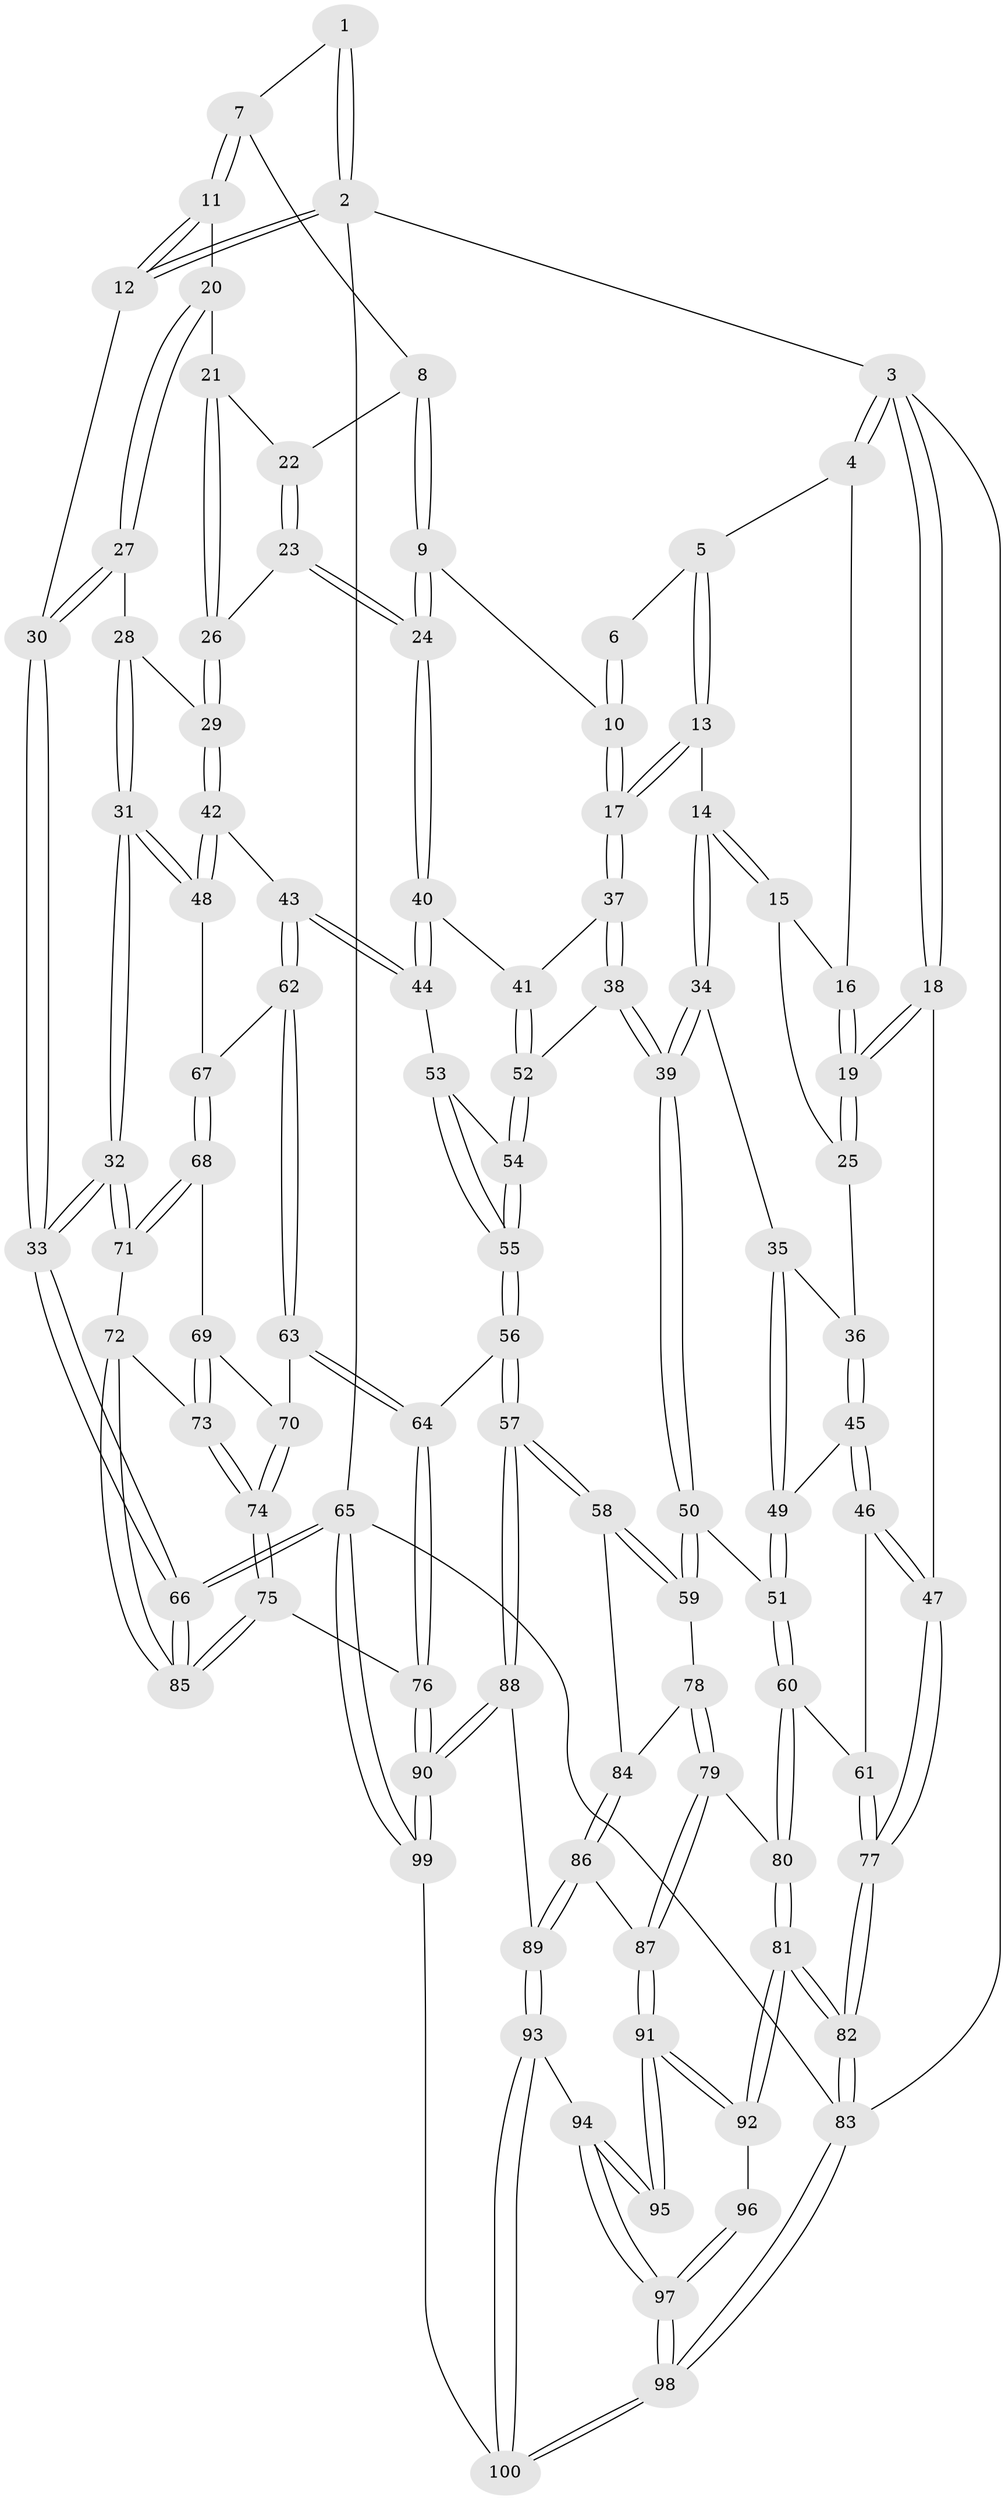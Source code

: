 // Generated by graph-tools (version 1.1) at 2025/38/03/09/25 02:38:22]
// undirected, 100 vertices, 247 edges
graph export_dot {
graph [start="1"]
  node [color=gray90,style=filled];
  1 [pos="+0.7371251045621968+0"];
  2 [pos="+1+0"];
  3 [pos="+0+0"];
  4 [pos="+0.30906087424925727+0"];
  5 [pos="+0.31391120817276436+0"];
  6 [pos="+0.5779329477499257+0"];
  7 [pos="+0.754824671720589+0"];
  8 [pos="+0.7210928216807061+0.1299175850064382"];
  9 [pos="+0.6134515705107831+0.2484295995422146"];
  10 [pos="+0.5762005756431378+0.24417890131355294"];
  11 [pos="+0.9106488929599384+0.17080772454851806"];
  12 [pos="+1+0"];
  13 [pos="+0.39669356906650644+0.20499021736163656"];
  14 [pos="+0.3354895064957015+0.26367718552287017"];
  15 [pos="+0.17719232122965+0.22208840295970142"];
  16 [pos="+0.19991971660805272+0.05115566894531964"];
  17 [pos="+0.5246070723652473+0.26196056897353864"];
  18 [pos="+0+0.24133783652384228"];
  19 [pos="+0+0.23219654768067993"];
  20 [pos="+0.8859703507253972+0.22472528986962897"];
  21 [pos="+0.8809886474852291+0.224926365812455"];
  22 [pos="+0.806967420542259+0.21083709131682357"];
  23 [pos="+0.6786594499875439+0.29681770733046436"];
  24 [pos="+0.6741820999616429+0.2966662626170556"];
  25 [pos="+0.11623397018929597+0.27310427366068407"];
  26 [pos="+0.7513186681661055+0.325732870782548"];
  27 [pos="+0.8907766677622393+0.23652378546523517"];
  28 [pos="+0.8932942891084846+0.25939209279799835"];
  29 [pos="+0.7950835063510868+0.37050700350385496"];
  30 [pos="+1+0.33241671949821117"];
  31 [pos="+0.998403957104288+0.5107472250026752"];
  32 [pos="+1+0.5508036019623282"];
  33 [pos="+1+0.5632903512335775"];
  34 [pos="+0.28886092489561976+0.4082442137378489"];
  35 [pos="+0.23333467806921046+0.39929310562887754"];
  36 [pos="+0.14251028871032104+0.3188797907031944"];
  37 [pos="+0.5135107124641066+0.3386033163014367"];
  38 [pos="+0.45707455090139654+0.4556575948653188"];
  39 [pos="+0.3362423750179037+0.48087931265181794"];
  40 [pos="+0.6681357235627774+0.46822499906546816"];
  41 [pos="+0.6559688599699989+0.4657918667615145"];
  42 [pos="+0.8279761863732804+0.47145070945182194"];
  43 [pos="+0.7035900698011777+0.4993052518798008"];
  44 [pos="+0.6876844673855396+0.4901061539866189"];
  45 [pos="+0.043260030053270365+0.48459476809137464"];
  46 [pos="+0+0.4907417881588157"];
  47 [pos="+0+0.4874300662475676"];
  48 [pos="+0.909943875801748+0.49569996914330006"];
  49 [pos="+0.08976532047254329+0.49317345214427527"];
  50 [pos="+0.30677148224230505+0.5937592496170385"];
  51 [pos="+0.20883871432289766+0.6189822607421954"];
  52 [pos="+0.4958857001956576+0.4856291947502819"];
  53 [pos="+0.5992245538905645+0.5545793416289113"];
  54 [pos="+0.4965756122340121+0.4875842478768041"];
  55 [pos="+0.5308160426374315+0.6605226685932253"];
  56 [pos="+0.5284093258201981+0.6865336513048287"];
  57 [pos="+0.4760259630062305+0.7170268551679703"];
  58 [pos="+0.41653884672025177+0.6899764392350943"];
  59 [pos="+0.3092395845672085+0.5968403681066792"];
  60 [pos="+0.18959241680649788+0.6405298446558773"];
  61 [pos="+0.14605499509523256+0.6534472295462744"];
  62 [pos="+0.7028768451701303+0.520121722778166"];
  63 [pos="+0.674590512262841+0.649698900462082"];
  64 [pos="+0.6154402638619983+0.6961333938657615"];
  65 [pos="+1+1"];
  66 [pos="+1+1"];
  67 [pos="+0.7786819229015168+0.6165976656617804"];
  68 [pos="+0.7757233905486745+0.6505731073091688"];
  69 [pos="+0.7708772674931859+0.6565132808434319"];
  70 [pos="+0.7329862896562214+0.6636342606830246"];
  71 [pos="+0.9933891544017845+0.598304736239137"];
  72 [pos="+0.9139303768716093+0.6630156080686979"];
  73 [pos="+0.828596554041354+0.7311046583852834"];
  74 [pos="+0.7849220023592876+0.8354623299945485"];
  75 [pos="+0.7797614076951555+0.8579485934587834"];
  76 [pos="+0.723213121822348+0.8534605653127878"];
  77 [pos="+0+0.8562132539459291"];
  78 [pos="+0.2748441099061933+0.7435031650742727"];
  79 [pos="+0.23722129006428166+0.8038640090704253"];
  80 [pos="+0.19121422561551796+0.7814045510486792"];
  81 [pos="+0.04793878546069035+0.8504777817881553"];
  82 [pos="+0+0.8982395862874615"];
  83 [pos="+0+1"];
  84 [pos="+0.3299901933213575+0.7703931745396299"];
  85 [pos="+0.8493754358320085+0.913212837799763"];
  86 [pos="+0.29622373608548486+0.8216659886132269"];
  87 [pos="+0.23999456160825186+0.8069586277844124"];
  88 [pos="+0.47543734420823763+0.737835405778706"];
  89 [pos="+0.37280362190720867+0.9131407434267341"];
  90 [pos="+0.5934448746945566+0.9316957292582414"];
  91 [pos="+0.22429929539439591+0.8799887198567702"];
  92 [pos="+0.062729476909476+0.8554610864350445"];
  93 [pos="+0.37213797617210215+0.9452023160673975"];
  94 [pos="+0.23934193814216376+0.9173613629850014"];
  95 [pos="+0.2311671823679379+0.906946338453184"];
  96 [pos="+0.1766789569641181+0.9136383887760159"];
  97 [pos="+0.1771200471719415+1"];
  98 [pos="+0+1"];
  99 [pos="+0.47467834255049357+1"];
  100 [pos="+0.4603442203599553+1"];
  1 -- 2;
  1 -- 2;
  1 -- 7;
  2 -- 3;
  2 -- 12;
  2 -- 12;
  2 -- 65;
  3 -- 4;
  3 -- 4;
  3 -- 18;
  3 -- 18;
  3 -- 83;
  4 -- 5;
  4 -- 16;
  5 -- 6;
  5 -- 13;
  5 -- 13;
  6 -- 10;
  6 -- 10;
  7 -- 8;
  7 -- 11;
  7 -- 11;
  8 -- 9;
  8 -- 9;
  8 -- 22;
  9 -- 10;
  9 -- 24;
  9 -- 24;
  10 -- 17;
  10 -- 17;
  11 -- 12;
  11 -- 12;
  11 -- 20;
  12 -- 30;
  13 -- 14;
  13 -- 17;
  13 -- 17;
  14 -- 15;
  14 -- 15;
  14 -- 34;
  14 -- 34;
  15 -- 16;
  15 -- 25;
  16 -- 19;
  16 -- 19;
  17 -- 37;
  17 -- 37;
  18 -- 19;
  18 -- 19;
  18 -- 47;
  19 -- 25;
  19 -- 25;
  20 -- 21;
  20 -- 27;
  20 -- 27;
  21 -- 22;
  21 -- 26;
  21 -- 26;
  22 -- 23;
  22 -- 23;
  23 -- 24;
  23 -- 24;
  23 -- 26;
  24 -- 40;
  24 -- 40;
  25 -- 36;
  26 -- 29;
  26 -- 29;
  27 -- 28;
  27 -- 30;
  27 -- 30;
  28 -- 29;
  28 -- 31;
  28 -- 31;
  29 -- 42;
  29 -- 42;
  30 -- 33;
  30 -- 33;
  31 -- 32;
  31 -- 32;
  31 -- 48;
  31 -- 48;
  32 -- 33;
  32 -- 33;
  32 -- 71;
  32 -- 71;
  33 -- 66;
  33 -- 66;
  34 -- 35;
  34 -- 39;
  34 -- 39;
  35 -- 36;
  35 -- 49;
  35 -- 49;
  36 -- 45;
  36 -- 45;
  37 -- 38;
  37 -- 38;
  37 -- 41;
  38 -- 39;
  38 -- 39;
  38 -- 52;
  39 -- 50;
  39 -- 50;
  40 -- 41;
  40 -- 44;
  40 -- 44;
  41 -- 52;
  41 -- 52;
  42 -- 43;
  42 -- 48;
  42 -- 48;
  43 -- 44;
  43 -- 44;
  43 -- 62;
  43 -- 62;
  44 -- 53;
  45 -- 46;
  45 -- 46;
  45 -- 49;
  46 -- 47;
  46 -- 47;
  46 -- 61;
  47 -- 77;
  47 -- 77;
  48 -- 67;
  49 -- 51;
  49 -- 51;
  50 -- 51;
  50 -- 59;
  50 -- 59;
  51 -- 60;
  51 -- 60;
  52 -- 54;
  52 -- 54;
  53 -- 54;
  53 -- 55;
  53 -- 55;
  54 -- 55;
  54 -- 55;
  55 -- 56;
  55 -- 56;
  56 -- 57;
  56 -- 57;
  56 -- 64;
  57 -- 58;
  57 -- 58;
  57 -- 88;
  57 -- 88;
  58 -- 59;
  58 -- 59;
  58 -- 84;
  59 -- 78;
  60 -- 61;
  60 -- 80;
  60 -- 80;
  61 -- 77;
  61 -- 77;
  62 -- 63;
  62 -- 63;
  62 -- 67;
  63 -- 64;
  63 -- 64;
  63 -- 70;
  64 -- 76;
  64 -- 76;
  65 -- 66;
  65 -- 66;
  65 -- 99;
  65 -- 99;
  65 -- 83;
  66 -- 85;
  66 -- 85;
  67 -- 68;
  67 -- 68;
  68 -- 69;
  68 -- 71;
  68 -- 71;
  69 -- 70;
  69 -- 73;
  69 -- 73;
  70 -- 74;
  70 -- 74;
  71 -- 72;
  72 -- 73;
  72 -- 85;
  72 -- 85;
  73 -- 74;
  73 -- 74;
  74 -- 75;
  74 -- 75;
  75 -- 76;
  75 -- 85;
  75 -- 85;
  76 -- 90;
  76 -- 90;
  77 -- 82;
  77 -- 82;
  78 -- 79;
  78 -- 79;
  78 -- 84;
  79 -- 80;
  79 -- 87;
  79 -- 87;
  80 -- 81;
  80 -- 81;
  81 -- 82;
  81 -- 82;
  81 -- 92;
  81 -- 92;
  82 -- 83;
  82 -- 83;
  83 -- 98;
  83 -- 98;
  84 -- 86;
  84 -- 86;
  86 -- 87;
  86 -- 89;
  86 -- 89;
  87 -- 91;
  87 -- 91;
  88 -- 89;
  88 -- 90;
  88 -- 90;
  89 -- 93;
  89 -- 93;
  90 -- 99;
  90 -- 99;
  91 -- 92;
  91 -- 92;
  91 -- 95;
  91 -- 95;
  92 -- 96;
  93 -- 94;
  93 -- 100;
  93 -- 100;
  94 -- 95;
  94 -- 95;
  94 -- 97;
  94 -- 97;
  96 -- 97;
  96 -- 97;
  97 -- 98;
  97 -- 98;
  98 -- 100;
  98 -- 100;
  99 -- 100;
}
